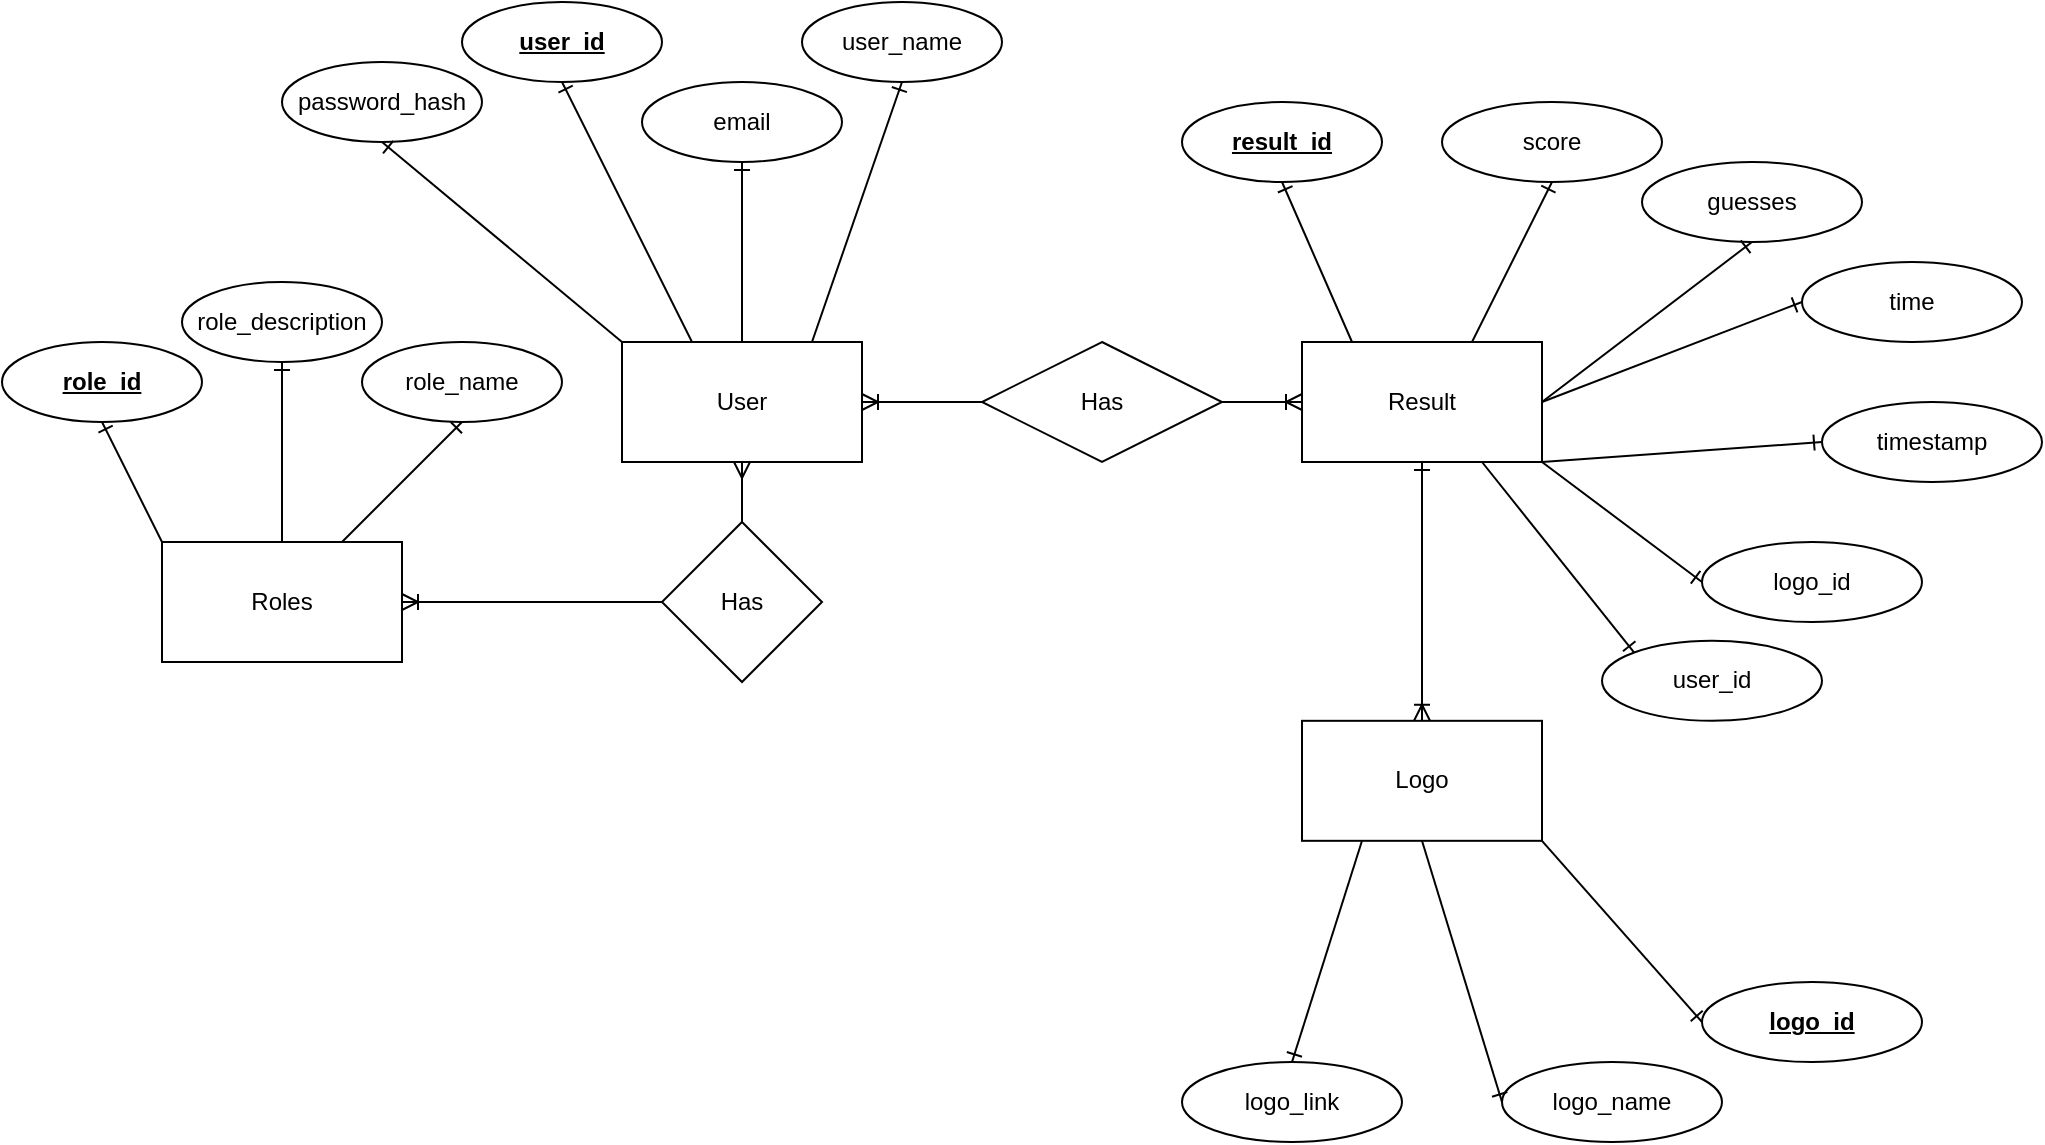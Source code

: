 <mxfile version="18.0.2" type="github">
  <diagram id="-BAGWdHoZYMnos2PnbhM" name="Page-1">
    <mxGraphModel dx="1113" dy="722" grid="1" gridSize="10" guides="1" tooltips="1" connect="1" arrows="1" fold="1" page="1" pageScale="1" pageWidth="1100" pageHeight="850" math="0" shadow="0">
      <root>
        <mxCell id="0" />
        <mxCell id="1" parent="0" />
        <mxCell id="qaUes0zHKys_QFO6AfYa-1" value="User" style="rounded=0;whiteSpace=wrap;html=1;fillColor=default;" parent="1" vertex="1">
          <mxGeometry x="330" y="220" width="120" height="60" as="geometry" />
        </mxCell>
        <mxCell id="9hHfO8kjCHynUb5K-JQp-24" style="rounded=0;orthogonalLoop=1;jettySize=auto;html=1;exitX=0.5;exitY=1;exitDx=0;exitDy=0;entryX=0.5;entryY=0;entryDx=0;entryDy=0;endArrow=ERoneToMany;endFill=0;startArrow=ERone;startFill=0;" edge="1" parent="1" source="qaUes0zHKys_QFO6AfYa-2" target="9hHfO8kjCHynUb5K-JQp-17">
          <mxGeometry relative="1" as="geometry" />
        </mxCell>
        <mxCell id="qaUes0zHKys_QFO6AfYa-2" value="&lt;div&gt;Result&lt;/div&gt;" style="rounded=0;whiteSpace=wrap;html=1;fillColor=default;" parent="1" vertex="1">
          <mxGeometry x="670" y="220" width="120" height="60" as="geometry" />
        </mxCell>
        <mxCell id="qaUes0zHKys_QFO6AfYa-3" value="&lt;div&gt;Has&lt;/div&gt;" style="rhombus;whiteSpace=wrap;html=1;fillColor=default;" parent="1" vertex="1">
          <mxGeometry x="350" y="310" width="80" height="80" as="geometry" />
        </mxCell>
        <mxCell id="EbNfRMtFxvoWhc0Nrk66-1" value="" style="fontSize=12;html=1;endArrow=ERoneToMany;rounded=0;exitX=0;exitY=0.5;exitDx=0;exitDy=0;entryX=1;entryY=0.5;entryDx=0;entryDy=0;startArrow=none;" parent="1" source="EbNfRMtFxvoWhc0Nrk66-24" target="qaUes0zHKys_QFO6AfYa-1" edge="1">
          <mxGeometry width="100" height="100" relative="1" as="geometry">
            <mxPoint x="350" y="610" as="sourcePoint" />
            <mxPoint x="450" y="510" as="targetPoint" />
          </mxGeometry>
        </mxCell>
        <mxCell id="EbNfRMtFxvoWhc0Nrk66-3" value="" style="fontSize=12;html=1;endArrow=ERmany;rounded=0;entryX=0.5;entryY=1;entryDx=0;entryDy=0;exitX=0.5;exitY=0;exitDx=0;exitDy=0;" parent="1" source="qaUes0zHKys_QFO6AfYa-3" target="qaUes0zHKys_QFO6AfYa-1" edge="1">
          <mxGeometry width="100" height="100" relative="1" as="geometry">
            <mxPoint x="330" y="300" as="sourcePoint" />
            <mxPoint x="450" y="510" as="targetPoint" />
          </mxGeometry>
        </mxCell>
        <mxCell id="EbNfRMtFxvoWhc0Nrk66-4" value="user_name" style="ellipse;whiteSpace=wrap;html=1;align=center;" parent="1" vertex="1">
          <mxGeometry x="420" y="50" width="100" height="40" as="geometry" />
        </mxCell>
        <mxCell id="EbNfRMtFxvoWhc0Nrk66-5" value="&lt;b&gt;&lt;u&gt;user_id&lt;/u&gt;&lt;/b&gt;" style="ellipse;whiteSpace=wrap;html=1;align=center;" parent="1" vertex="1">
          <mxGeometry x="250" y="50" width="100" height="40" as="geometry" />
        </mxCell>
        <mxCell id="EbNfRMtFxvoWhc0Nrk66-6" value="" style="fontSize=12;html=1;endArrow=ERone;endFill=1;rounded=0;entryX=0.5;entryY=1;entryDx=0;entryDy=0;exitX=0.25;exitY=0;exitDx=0;exitDy=0;" parent="1" target="EbNfRMtFxvoWhc0Nrk66-5" edge="1">
          <mxGeometry width="100" height="100" relative="1" as="geometry">
            <mxPoint x="365" y="220" as="sourcePoint" />
            <mxPoint x="455" y="510" as="targetPoint" />
          </mxGeometry>
        </mxCell>
        <mxCell id="EbNfRMtFxvoWhc0Nrk66-7" value="" style="fontSize=12;html=1;endArrow=ERone;endFill=1;rounded=0;entryX=0.5;entryY=1;entryDx=0;entryDy=0;exitX=0.75;exitY=0;exitDx=0;exitDy=0;" parent="1" target="EbNfRMtFxvoWhc0Nrk66-4" edge="1">
          <mxGeometry width="100" height="100" relative="1" as="geometry">
            <mxPoint x="425" y="220" as="sourcePoint" />
            <mxPoint x="375" y="160" as="targetPoint" />
          </mxGeometry>
        </mxCell>
        <mxCell id="EbNfRMtFxvoWhc0Nrk66-8" value="Roles" style="rounded=0;whiteSpace=wrap;html=1;fillColor=default;" parent="1" vertex="1">
          <mxGeometry x="100" y="320" width="120" height="60" as="geometry" />
        </mxCell>
        <mxCell id="EbNfRMtFxvoWhc0Nrk66-10" value="" style="fontSize=12;html=1;endArrow=ERoneToMany;rounded=0;entryX=1;entryY=0.5;entryDx=0;entryDy=0;exitX=0;exitY=0.5;exitDx=0;exitDy=0;" parent="1" source="qaUes0zHKys_QFO6AfYa-3" target="EbNfRMtFxvoWhc0Nrk66-8" edge="1">
          <mxGeometry width="100" height="100" relative="1" as="geometry">
            <mxPoint x="350" y="610" as="sourcePoint" />
            <mxPoint x="450" y="510" as="targetPoint" />
          </mxGeometry>
        </mxCell>
        <mxCell id="EbNfRMtFxvoWhc0Nrk66-11" value="&lt;b&gt;&lt;u&gt;role_id&lt;/u&gt;&lt;/b&gt;" style="ellipse;whiteSpace=wrap;html=1;align=center;" parent="1" vertex="1">
          <mxGeometry x="20" y="220" width="100" height="40" as="geometry" />
        </mxCell>
        <mxCell id="EbNfRMtFxvoWhc0Nrk66-12" value="" style="fontSize=12;html=1;endArrow=ERone;endFill=1;rounded=0;entryX=0.5;entryY=1;entryDx=0;entryDy=0;exitX=0.25;exitY=0;exitDx=0;exitDy=0;" parent="1" target="EbNfRMtFxvoWhc0Nrk66-11" edge="1">
          <mxGeometry width="100" height="100" relative="1" as="geometry">
            <mxPoint x="100" y="320" as="sourcePoint" />
            <mxPoint x="250" y="610" as="targetPoint" />
          </mxGeometry>
        </mxCell>
        <mxCell id="EbNfRMtFxvoWhc0Nrk66-13" value="role_description" style="ellipse;whiteSpace=wrap;html=1;align=center;" parent="1" vertex="1">
          <mxGeometry x="110" y="190" width="100" height="40" as="geometry" />
        </mxCell>
        <mxCell id="EbNfRMtFxvoWhc0Nrk66-14" value="" style="fontSize=12;html=1;endArrow=ERone;endFill=1;rounded=0;entryX=0.5;entryY=1;entryDx=0;entryDy=0;exitX=0.5;exitY=0;exitDx=0;exitDy=0;" parent="1" source="EbNfRMtFxvoWhc0Nrk66-8" target="EbNfRMtFxvoWhc0Nrk66-13" edge="1">
          <mxGeometry width="100" height="100" relative="1" as="geometry">
            <mxPoint x="170" y="320" as="sourcePoint" />
            <mxPoint x="350" y="610" as="targetPoint" />
          </mxGeometry>
        </mxCell>
        <mxCell id="EbNfRMtFxvoWhc0Nrk66-15" value="&lt;div&gt;role_name&lt;/div&gt;" style="ellipse;whiteSpace=wrap;html=1;align=center;" parent="1" vertex="1">
          <mxGeometry x="200" y="220" width="100" height="40" as="geometry" />
        </mxCell>
        <mxCell id="EbNfRMtFxvoWhc0Nrk66-16" value="" style="fontSize=12;html=1;endArrow=ERone;endFill=1;rounded=0;exitX=0.75;exitY=0;exitDx=0;exitDy=0;entryX=0.5;entryY=1;entryDx=0;entryDy=0;" parent="1" source="EbNfRMtFxvoWhc0Nrk66-8" target="EbNfRMtFxvoWhc0Nrk66-15" edge="1">
          <mxGeometry width="100" height="100" relative="1" as="geometry">
            <mxPoint x="150" y="540" as="sourcePoint" />
            <mxPoint x="150" y="410" as="targetPoint" />
          </mxGeometry>
        </mxCell>
        <mxCell id="EbNfRMtFxvoWhc0Nrk66-24" value="Has" style="shape=rhombus;perimeter=rhombusPerimeter;whiteSpace=wrap;html=1;align=center;" parent="1" vertex="1">
          <mxGeometry x="510" y="220" width="120" height="60" as="geometry" />
        </mxCell>
        <mxCell id="EbNfRMtFxvoWhc0Nrk66-25" value="" style="fontSize=12;html=1;endArrow=none;rounded=0;exitX=0;exitY=0.5;exitDx=0;exitDy=0;entryX=1;entryY=0.5;entryDx=0;entryDy=0;startArrow=ERoneToMany;startFill=0;" parent="1" source="qaUes0zHKys_QFO6AfYa-2" target="EbNfRMtFxvoWhc0Nrk66-24" edge="1">
          <mxGeometry width="100" height="100" relative="1" as="geometry">
            <mxPoint x="650" y="250" as="sourcePoint" />
            <mxPoint x="450" y="250" as="targetPoint" />
          </mxGeometry>
        </mxCell>
        <mxCell id="EbNfRMtFxvoWhc0Nrk66-26" value="score" style="ellipse;whiteSpace=wrap;html=1;align=center;" parent="1" vertex="1">
          <mxGeometry x="740" y="100" width="110" height="40" as="geometry" />
        </mxCell>
        <mxCell id="EbNfRMtFxvoWhc0Nrk66-27" value="&lt;b&gt;&lt;u&gt;result_id&lt;/u&gt;&lt;/b&gt;" style="ellipse;whiteSpace=wrap;html=1;align=center;" parent="1" vertex="1">
          <mxGeometry x="610" y="100" width="100" height="40" as="geometry" />
        </mxCell>
        <mxCell id="EbNfRMtFxvoWhc0Nrk66-28" value="" style="fontSize=12;html=1;endArrow=ERone;endFill=1;rounded=0;entryX=0.5;entryY=1;entryDx=0;entryDy=0;exitX=0.25;exitY=0;exitDx=0;exitDy=0;" parent="1" target="EbNfRMtFxvoWhc0Nrk66-27" edge="1">
          <mxGeometry width="100" height="100" relative="1" as="geometry">
            <mxPoint x="695" y="220" as="sourcePoint" />
            <mxPoint x="785" y="510" as="targetPoint" />
          </mxGeometry>
        </mxCell>
        <mxCell id="EbNfRMtFxvoWhc0Nrk66-29" value="" style="fontSize=12;html=1;endArrow=ERone;endFill=1;rounded=0;entryX=0.5;entryY=1;entryDx=0;entryDy=0;exitX=0.75;exitY=0;exitDx=0;exitDy=0;" parent="1" target="EbNfRMtFxvoWhc0Nrk66-26" edge="1">
          <mxGeometry width="100" height="100" relative="1" as="geometry">
            <mxPoint x="755" y="220" as="sourcePoint" />
            <mxPoint x="705" y="160" as="targetPoint" />
          </mxGeometry>
        </mxCell>
        <mxCell id="9hHfO8kjCHynUb5K-JQp-1" value="guesses" style="ellipse;whiteSpace=wrap;html=1;align=center;" vertex="1" parent="1">
          <mxGeometry x="840" y="130" width="110" height="40" as="geometry" />
        </mxCell>
        <mxCell id="9hHfO8kjCHynUb5K-JQp-2" value="" style="fontSize=12;html=1;endArrow=ERone;endFill=1;rounded=0;entryX=0.5;entryY=1;entryDx=0;entryDy=0;exitX=1;exitY=0.5;exitDx=0;exitDy=0;" edge="1" parent="1" target="9hHfO8kjCHynUb5K-JQp-1" source="qaUes0zHKys_QFO6AfYa-2">
          <mxGeometry width="100" height="100" relative="1" as="geometry">
            <mxPoint x="855" y="250" as="sourcePoint" />
            <mxPoint x="805" y="190" as="targetPoint" />
          </mxGeometry>
        </mxCell>
        <mxCell id="9hHfO8kjCHynUb5K-JQp-3" value="time" style="ellipse;whiteSpace=wrap;html=1;align=center;" vertex="1" parent="1">
          <mxGeometry x="920" y="180" width="110" height="40" as="geometry" />
        </mxCell>
        <mxCell id="9hHfO8kjCHynUb5K-JQp-4" value="" style="fontSize=12;html=1;endArrow=ERone;endFill=1;rounded=0;entryX=0;entryY=0.5;entryDx=0;entryDy=0;exitX=1;exitY=0.5;exitDx=0;exitDy=0;" edge="1" parent="1" target="9hHfO8kjCHynUb5K-JQp-3" source="qaUes0zHKys_QFO6AfYa-2">
          <mxGeometry width="100" height="100" relative="1" as="geometry">
            <mxPoint x="810" y="250" as="sourcePoint" />
            <mxPoint x="835" y="270" as="targetPoint" />
          </mxGeometry>
        </mxCell>
        <mxCell id="9hHfO8kjCHynUb5K-JQp-5" value="timestamp" style="ellipse;whiteSpace=wrap;html=1;align=center;" vertex="1" parent="1">
          <mxGeometry x="930" y="250" width="110" height="40" as="geometry" />
        </mxCell>
        <mxCell id="9hHfO8kjCHynUb5K-JQp-6" value="" style="fontSize=12;html=1;endArrow=ERone;endFill=1;rounded=0;exitX=1;exitY=1;exitDx=0;exitDy=0;entryX=0;entryY=0.5;entryDx=0;entryDy=0;" edge="1" parent="1" target="9hHfO8kjCHynUb5K-JQp-5" source="qaUes0zHKys_QFO6AfYa-2">
          <mxGeometry width="100" height="100" relative="1" as="geometry">
            <mxPoint x="790" y="308.82" as="sourcePoint" />
            <mxPoint x="860" y="289" as="targetPoint" />
          </mxGeometry>
        </mxCell>
        <mxCell id="9hHfO8kjCHynUb5K-JQp-8" value="logo_id" style="ellipse;whiteSpace=wrap;html=1;align=center;" vertex="1" parent="1">
          <mxGeometry x="870" y="320.0" width="110" height="40" as="geometry" />
        </mxCell>
        <mxCell id="9hHfO8kjCHynUb5K-JQp-9" value="" style="fontSize=12;html=1;endArrow=ERone;endFill=1;rounded=0;entryX=0;entryY=0.5;entryDx=0;entryDy=0;exitX=1;exitY=1;exitDx=0;exitDy=0;" edge="1" parent="1" target="9hHfO8kjCHynUb5K-JQp-8" source="qaUes0zHKys_QFO6AfYa-2">
          <mxGeometry width="100" height="100" relative="1" as="geometry">
            <mxPoint x="790" y="369.41" as="sourcePoint" />
            <mxPoint x="835" y="389.41" as="targetPoint" />
          </mxGeometry>
        </mxCell>
        <mxCell id="9hHfO8kjCHynUb5K-JQp-10" value="user_id" style="ellipse;whiteSpace=wrap;html=1;align=center;" vertex="1" parent="1">
          <mxGeometry x="820" y="369.41" width="110" height="40" as="geometry" />
        </mxCell>
        <mxCell id="9hHfO8kjCHynUb5K-JQp-11" value="" style="fontSize=12;html=1;endArrow=ERone;endFill=1;rounded=0;entryX=0;entryY=0;entryDx=0;entryDy=0;exitX=0.75;exitY=1;exitDx=0;exitDy=0;" edge="1" parent="1" target="9hHfO8kjCHynUb5K-JQp-10" source="qaUes0zHKys_QFO6AfYa-2">
          <mxGeometry width="100" height="100" relative="1" as="geometry">
            <mxPoint x="740" y="320" as="sourcePoint" />
            <mxPoint x="785" y="429.41" as="targetPoint" />
          </mxGeometry>
        </mxCell>
        <mxCell id="9hHfO8kjCHynUb5K-JQp-12" value="email" style="ellipse;whiteSpace=wrap;html=1;align=center;" vertex="1" parent="1">
          <mxGeometry x="340" y="90" width="100" height="40" as="geometry" />
        </mxCell>
        <mxCell id="9hHfO8kjCHynUb5K-JQp-13" value="" style="fontSize=12;html=1;endArrow=ERone;endFill=1;rounded=0;entryX=0.5;entryY=1;entryDx=0;entryDy=0;exitX=0.5;exitY=0;exitDx=0;exitDy=0;" edge="1" parent="1" target="9hHfO8kjCHynUb5K-JQp-12" source="qaUes0zHKys_QFO6AfYa-1">
          <mxGeometry width="100" height="100" relative="1" as="geometry">
            <mxPoint x="475" y="220" as="sourcePoint" />
            <mxPoint x="565" y="510" as="targetPoint" />
          </mxGeometry>
        </mxCell>
        <mxCell id="9hHfO8kjCHynUb5K-JQp-14" value="password_hash" style="ellipse;whiteSpace=wrap;html=1;align=center;" vertex="1" parent="1">
          <mxGeometry x="160" y="80" width="100" height="40" as="geometry" />
        </mxCell>
        <mxCell id="9hHfO8kjCHynUb5K-JQp-15" value="" style="fontSize=12;html=1;endArrow=ERone;endFill=1;rounded=0;entryX=0.5;entryY=1;entryDx=0;entryDy=0;exitX=0;exitY=0;exitDx=0;exitDy=0;" edge="1" parent="1" target="9hHfO8kjCHynUb5K-JQp-14" source="qaUes0zHKys_QFO6AfYa-1">
          <mxGeometry width="100" height="100" relative="1" as="geometry">
            <mxPoint x="295" y="250" as="sourcePoint" />
            <mxPoint x="385" y="540" as="targetPoint" />
          </mxGeometry>
        </mxCell>
        <mxCell id="9hHfO8kjCHynUb5K-JQp-17" value="Logo" style="rounded=0;whiteSpace=wrap;html=1;" vertex="1" parent="1">
          <mxGeometry x="670" y="409.41" width="120" height="60" as="geometry" />
        </mxCell>
        <mxCell id="9hHfO8kjCHynUb5K-JQp-18" value="logo_id" style="ellipse;whiteSpace=wrap;html=1;align=center;fontStyle=5" vertex="1" parent="1">
          <mxGeometry x="870" y="540" width="110" height="40" as="geometry" />
        </mxCell>
        <mxCell id="9hHfO8kjCHynUb5K-JQp-19" value="" style="fontSize=12;html=1;endArrow=ERone;endFill=1;rounded=0;entryX=0;entryY=0.5;entryDx=0;entryDy=0;exitX=1;exitY=1;exitDx=0;exitDy=0;" edge="1" parent="1" target="9hHfO8kjCHynUb5K-JQp-18" source="9hHfO8kjCHynUb5K-JQp-17">
          <mxGeometry width="100" height="100" relative="1" as="geometry">
            <mxPoint x="760" y="540" as="sourcePoint" />
            <mxPoint x="835" y="609.41" as="targetPoint" />
          </mxGeometry>
        </mxCell>
        <mxCell id="9hHfO8kjCHynUb5K-JQp-20" value="logo_name" style="ellipse;whiteSpace=wrap;html=1;align=center;" vertex="1" parent="1">
          <mxGeometry x="770" y="580" width="110" height="40" as="geometry" />
        </mxCell>
        <mxCell id="9hHfO8kjCHynUb5K-JQp-21" value="" style="fontSize=12;html=1;endArrow=ERone;endFill=1;rounded=0;entryX=0;entryY=0.5;entryDx=0;entryDy=0;exitX=0.5;exitY=1;exitDx=0;exitDy=0;" edge="1" parent="1" target="9hHfO8kjCHynUb5K-JQp-20" source="9hHfO8kjCHynUb5K-JQp-17">
          <mxGeometry width="100" height="100" relative="1" as="geometry">
            <mxPoint x="690" y="540" as="sourcePoint" />
            <mxPoint x="735" y="649.41" as="targetPoint" />
          </mxGeometry>
        </mxCell>
        <mxCell id="9hHfO8kjCHynUb5K-JQp-22" value="logo_link" style="ellipse;whiteSpace=wrap;html=1;align=center;" vertex="1" parent="1">
          <mxGeometry x="610" y="580" width="110" height="40" as="geometry" />
        </mxCell>
        <mxCell id="9hHfO8kjCHynUb5K-JQp-23" value="" style="fontSize=12;html=1;endArrow=ERone;endFill=1;rounded=0;entryX=0.5;entryY=0;entryDx=0;entryDy=0;exitX=0.25;exitY=1;exitDx=0;exitDy=0;" edge="1" parent="1" target="9hHfO8kjCHynUb5K-JQp-22" source="9hHfO8kjCHynUb5K-JQp-17">
          <mxGeometry width="100" height="100" relative="1" as="geometry">
            <mxPoint x="530" y="540" as="sourcePoint" />
            <mxPoint x="575" y="649.41" as="targetPoint" />
          </mxGeometry>
        </mxCell>
      </root>
    </mxGraphModel>
  </diagram>
</mxfile>
